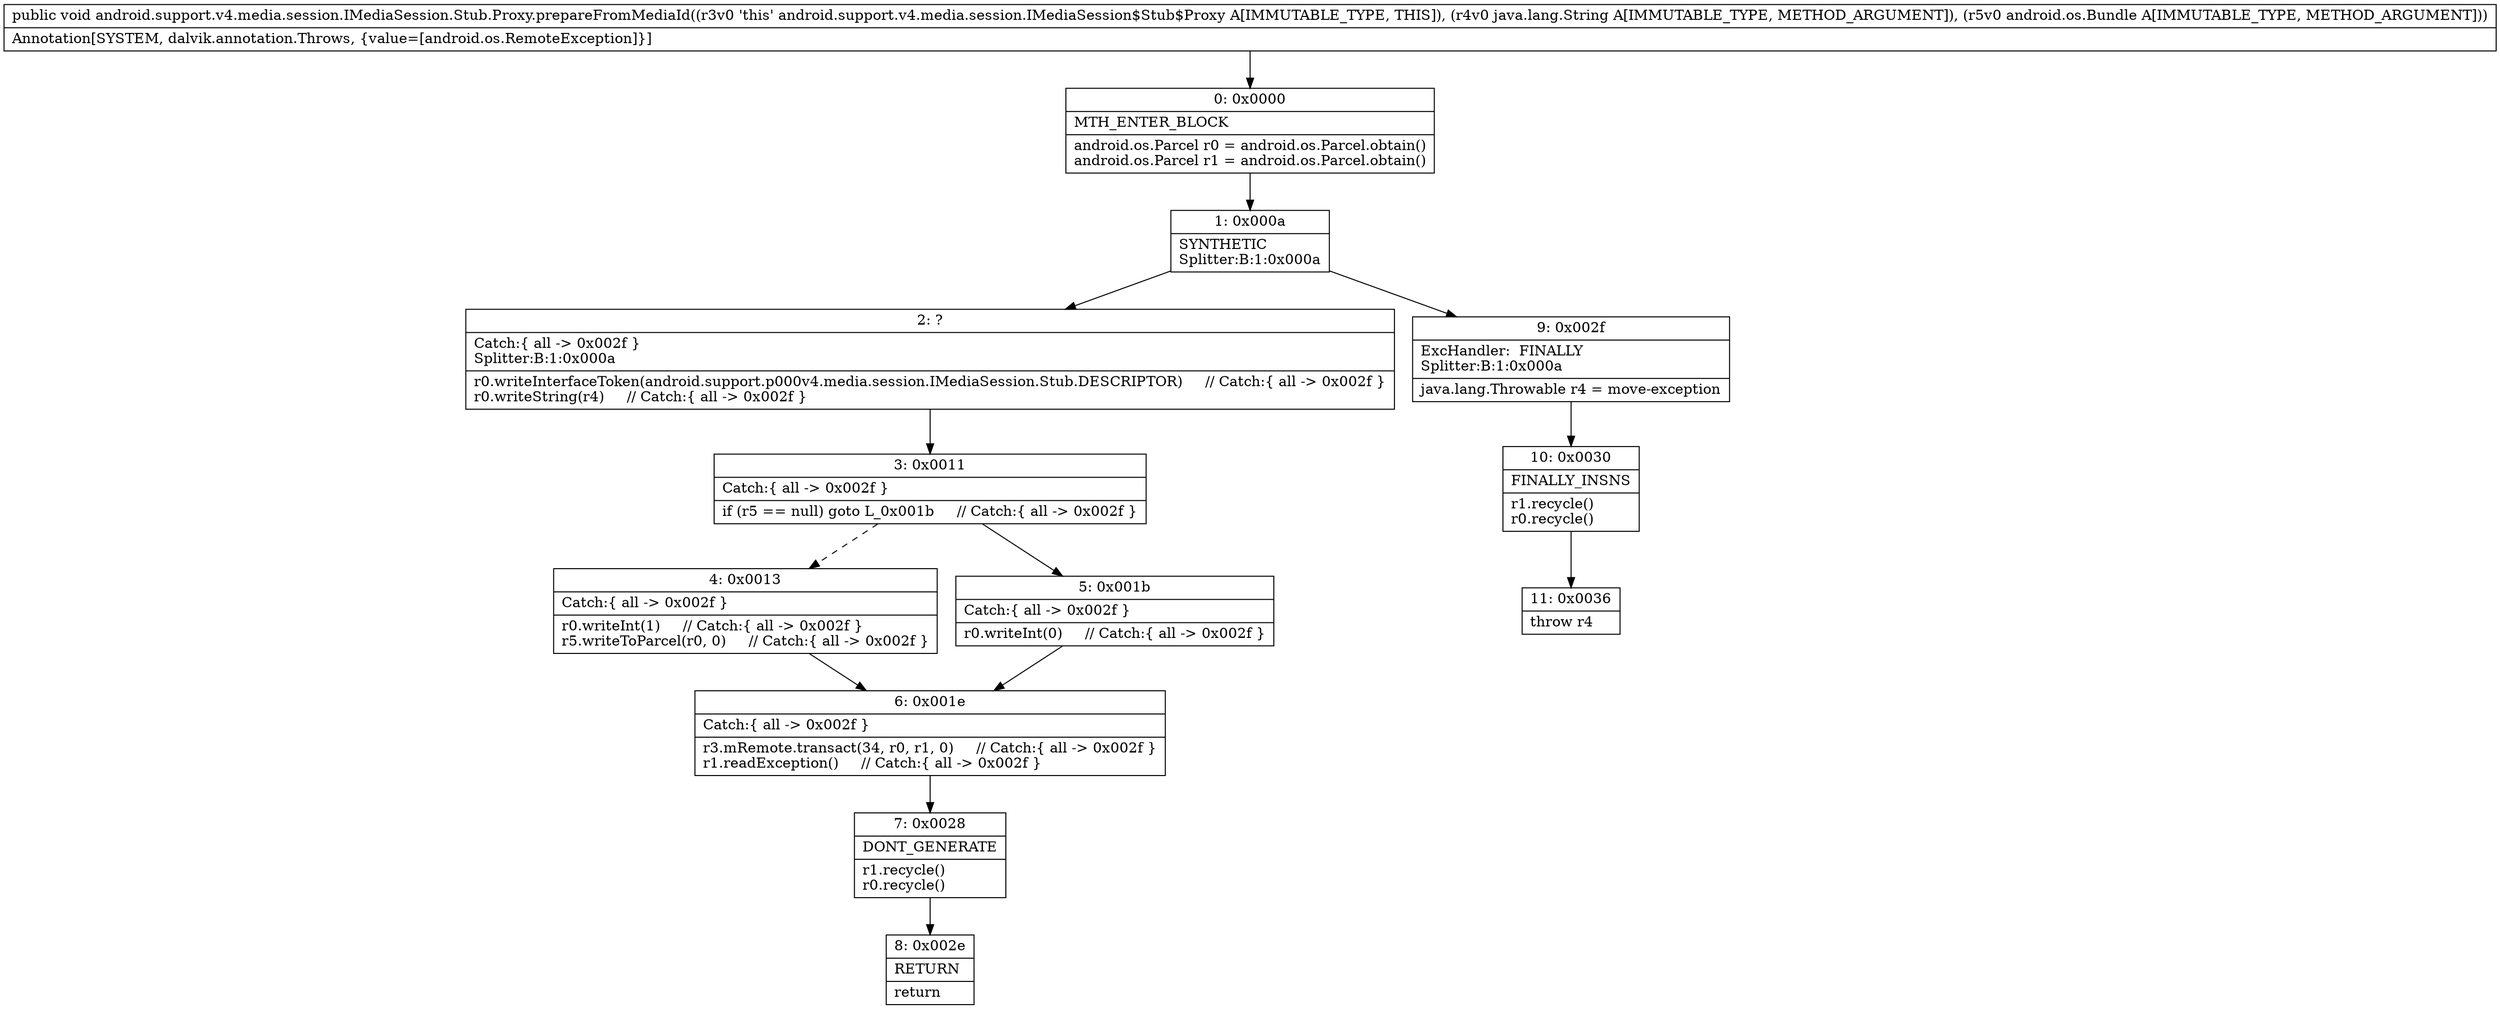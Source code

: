 digraph "CFG forandroid.support.v4.media.session.IMediaSession.Stub.Proxy.prepareFromMediaId(Ljava\/lang\/String;Landroid\/os\/Bundle;)V" {
Node_0 [shape=record,label="{0\:\ 0x0000|MTH_ENTER_BLOCK\l|android.os.Parcel r0 = android.os.Parcel.obtain()\landroid.os.Parcel r1 = android.os.Parcel.obtain()\l}"];
Node_1 [shape=record,label="{1\:\ 0x000a|SYNTHETIC\lSplitter:B:1:0x000a\l}"];
Node_2 [shape=record,label="{2\:\ ?|Catch:\{ all \-\> 0x002f \}\lSplitter:B:1:0x000a\l|r0.writeInterfaceToken(android.support.p000v4.media.session.IMediaSession.Stub.DESCRIPTOR)     \/\/ Catch:\{ all \-\> 0x002f \}\lr0.writeString(r4)     \/\/ Catch:\{ all \-\> 0x002f \}\l}"];
Node_3 [shape=record,label="{3\:\ 0x0011|Catch:\{ all \-\> 0x002f \}\l|if (r5 == null) goto L_0x001b     \/\/ Catch:\{ all \-\> 0x002f \}\l}"];
Node_4 [shape=record,label="{4\:\ 0x0013|Catch:\{ all \-\> 0x002f \}\l|r0.writeInt(1)     \/\/ Catch:\{ all \-\> 0x002f \}\lr5.writeToParcel(r0, 0)     \/\/ Catch:\{ all \-\> 0x002f \}\l}"];
Node_5 [shape=record,label="{5\:\ 0x001b|Catch:\{ all \-\> 0x002f \}\l|r0.writeInt(0)     \/\/ Catch:\{ all \-\> 0x002f \}\l}"];
Node_6 [shape=record,label="{6\:\ 0x001e|Catch:\{ all \-\> 0x002f \}\l|r3.mRemote.transact(34, r0, r1, 0)     \/\/ Catch:\{ all \-\> 0x002f \}\lr1.readException()     \/\/ Catch:\{ all \-\> 0x002f \}\l}"];
Node_7 [shape=record,label="{7\:\ 0x0028|DONT_GENERATE\l|r1.recycle()\lr0.recycle()\l}"];
Node_8 [shape=record,label="{8\:\ 0x002e|RETURN\l|return\l}"];
Node_9 [shape=record,label="{9\:\ 0x002f|ExcHandler:  FINALLY\lSplitter:B:1:0x000a\l|java.lang.Throwable r4 = move\-exception\l}"];
Node_10 [shape=record,label="{10\:\ 0x0030|FINALLY_INSNS\l|r1.recycle()\lr0.recycle()\l}"];
Node_11 [shape=record,label="{11\:\ 0x0036|throw r4\l}"];
MethodNode[shape=record,label="{public void android.support.v4.media.session.IMediaSession.Stub.Proxy.prepareFromMediaId((r3v0 'this' android.support.v4.media.session.IMediaSession$Stub$Proxy A[IMMUTABLE_TYPE, THIS]), (r4v0 java.lang.String A[IMMUTABLE_TYPE, METHOD_ARGUMENT]), (r5v0 android.os.Bundle A[IMMUTABLE_TYPE, METHOD_ARGUMENT]))  | Annotation[SYSTEM, dalvik.annotation.Throws, \{value=[android.os.RemoteException]\}]\l}"];
MethodNode -> Node_0;
Node_0 -> Node_1;
Node_1 -> Node_2;
Node_1 -> Node_9;
Node_2 -> Node_3;
Node_3 -> Node_4[style=dashed];
Node_3 -> Node_5;
Node_4 -> Node_6;
Node_5 -> Node_6;
Node_6 -> Node_7;
Node_7 -> Node_8;
Node_9 -> Node_10;
Node_10 -> Node_11;
}

